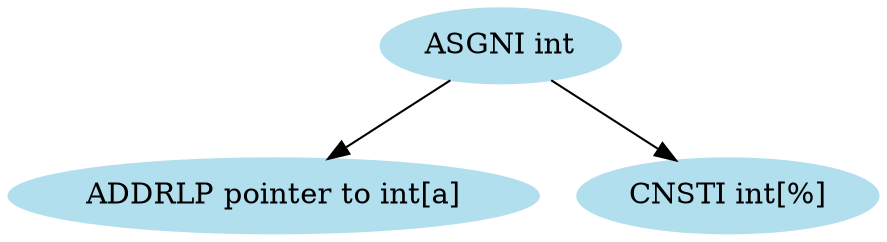 ////////////////////////////////////////////////////////////////////////////////
// Generate the dot file for drawing semantic structure of statements

// File name: test.c
// Line number: 7
////////////////////////////////////////////////////////////////////////////////

digraph sematic_dag  {
    size="6,6";
    node [color=lightblue2, style=filled];
    v1 [label="ASGNI int"];
    v2 [label="ADDRLP pointer to int\[a\]"];
    v3 [label="CNSTI int\[%\]"];
    v1 -> v2
    v1 -> v3

}
